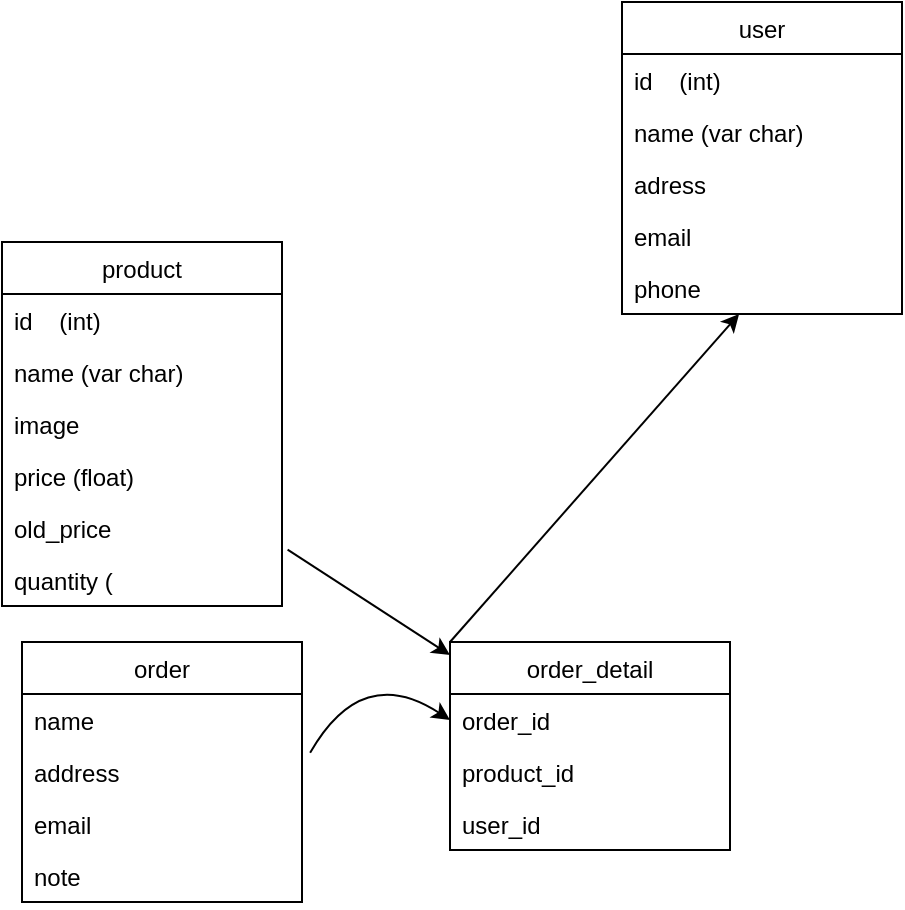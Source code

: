 <mxfile version="18.1.3" type="github">
  <diagram id="0jyBb37koaECqXDRw63p" name="Page-1">
    <mxGraphModel dx="1038" dy="547" grid="1" gridSize="10" guides="1" tooltips="1" connect="1" arrows="1" fold="1" page="1" pageScale="1" pageWidth="827" pageHeight="1169" math="0" shadow="0">
      <root>
        <mxCell id="0" />
        <mxCell id="1" parent="0" />
        <mxCell id="PmpdL_CQgBLm4i7yz410-1" value="product" style="swimlane;fontStyle=0;childLayout=stackLayout;horizontal=1;startSize=26;fillColor=none;horizontalStack=0;resizeParent=1;resizeParentMax=0;resizeLast=0;collapsible=1;marginBottom=0;" vertex="1" parent="1">
          <mxGeometry x="120" y="150" width="140" height="182" as="geometry" />
        </mxCell>
        <mxCell id="PmpdL_CQgBLm4i7yz410-2" value="id    (int)    " style="text;strokeColor=none;fillColor=none;align=left;verticalAlign=top;spacingLeft=4;spacingRight=4;overflow=hidden;rotatable=0;points=[[0,0.5],[1,0.5]];portConstraint=eastwest;" vertex="1" parent="PmpdL_CQgBLm4i7yz410-1">
          <mxGeometry y="26" width="140" height="26" as="geometry" />
        </mxCell>
        <mxCell id="PmpdL_CQgBLm4i7yz410-3" value="name (var char)" style="text;strokeColor=none;fillColor=none;align=left;verticalAlign=top;spacingLeft=4;spacingRight=4;overflow=hidden;rotatable=0;points=[[0,0.5],[1,0.5]];portConstraint=eastwest;" vertex="1" parent="PmpdL_CQgBLm4i7yz410-1">
          <mxGeometry y="52" width="140" height="26" as="geometry" />
        </mxCell>
        <mxCell id="PmpdL_CQgBLm4i7yz410-4" value="image" style="text;strokeColor=none;fillColor=none;align=left;verticalAlign=top;spacingLeft=4;spacingRight=4;overflow=hidden;rotatable=0;points=[[0,0.5],[1,0.5]];portConstraint=eastwest;" vertex="1" parent="PmpdL_CQgBLm4i7yz410-1">
          <mxGeometry y="78" width="140" height="26" as="geometry" />
        </mxCell>
        <mxCell id="PmpdL_CQgBLm4i7yz410-5" value="price (float)" style="text;strokeColor=none;fillColor=none;align=left;verticalAlign=top;spacingLeft=4;spacingRight=4;overflow=hidden;rotatable=0;points=[[0,0.5],[1,0.5]];portConstraint=eastwest;" vertex="1" parent="PmpdL_CQgBLm4i7yz410-1">
          <mxGeometry y="104" width="140" height="26" as="geometry" />
        </mxCell>
        <mxCell id="PmpdL_CQgBLm4i7yz410-6" value="old_price" style="text;strokeColor=none;fillColor=none;align=left;verticalAlign=top;spacingLeft=4;spacingRight=4;overflow=hidden;rotatable=0;points=[[0,0.5],[1,0.5]];portConstraint=eastwest;" vertex="1" parent="PmpdL_CQgBLm4i7yz410-1">
          <mxGeometry y="130" width="140" height="26" as="geometry" />
        </mxCell>
        <mxCell id="PmpdL_CQgBLm4i7yz410-7" value="quantity (" style="text;strokeColor=none;fillColor=none;align=left;verticalAlign=top;spacingLeft=4;spacingRight=4;overflow=hidden;rotatable=0;points=[[0,0.5],[1,0.5]];portConstraint=eastwest;" vertex="1" parent="PmpdL_CQgBLm4i7yz410-1">
          <mxGeometry y="156" width="140" height="26" as="geometry" />
        </mxCell>
        <mxCell id="PmpdL_CQgBLm4i7yz410-8" value="user" style="swimlane;fontStyle=0;childLayout=stackLayout;horizontal=1;startSize=26;fillColor=none;horizontalStack=0;resizeParent=1;resizeParentMax=0;resizeLast=0;collapsible=1;marginBottom=0;" vertex="1" parent="1">
          <mxGeometry x="430" y="30" width="140" height="156" as="geometry" />
        </mxCell>
        <mxCell id="PmpdL_CQgBLm4i7yz410-9" value="id    (int)    " style="text;strokeColor=none;fillColor=none;align=left;verticalAlign=top;spacingLeft=4;spacingRight=4;overflow=hidden;rotatable=0;points=[[0,0.5],[1,0.5]];portConstraint=eastwest;" vertex="1" parent="PmpdL_CQgBLm4i7yz410-8">
          <mxGeometry y="26" width="140" height="26" as="geometry" />
        </mxCell>
        <mxCell id="PmpdL_CQgBLm4i7yz410-10" value="name (var char)" style="text;strokeColor=none;fillColor=none;align=left;verticalAlign=top;spacingLeft=4;spacingRight=4;overflow=hidden;rotatable=0;points=[[0,0.5],[1,0.5]];portConstraint=eastwest;" vertex="1" parent="PmpdL_CQgBLm4i7yz410-8">
          <mxGeometry y="52" width="140" height="26" as="geometry" />
        </mxCell>
        <mxCell id="PmpdL_CQgBLm4i7yz410-11" value="adress" style="text;strokeColor=none;fillColor=none;align=left;verticalAlign=top;spacingLeft=4;spacingRight=4;overflow=hidden;rotatable=0;points=[[0,0.5],[1,0.5]];portConstraint=eastwest;" vertex="1" parent="PmpdL_CQgBLm4i7yz410-8">
          <mxGeometry y="78" width="140" height="26" as="geometry" />
        </mxCell>
        <mxCell id="PmpdL_CQgBLm4i7yz410-12" value="email" style="text;strokeColor=none;fillColor=none;align=left;verticalAlign=top;spacingLeft=4;spacingRight=4;overflow=hidden;rotatable=0;points=[[0,0.5],[1,0.5]];portConstraint=eastwest;" vertex="1" parent="PmpdL_CQgBLm4i7yz410-8">
          <mxGeometry y="104" width="140" height="26" as="geometry" />
        </mxCell>
        <mxCell id="PmpdL_CQgBLm4i7yz410-15" value="phone" style="text;strokeColor=none;fillColor=none;align=left;verticalAlign=top;spacingLeft=4;spacingRight=4;overflow=hidden;rotatable=0;points=[[0,0.5],[1,0.5]];portConstraint=eastwest;" vertex="1" parent="PmpdL_CQgBLm4i7yz410-8">
          <mxGeometry y="130" width="140" height="26" as="geometry" />
        </mxCell>
        <mxCell id="PmpdL_CQgBLm4i7yz410-16" value="order" style="swimlane;fontStyle=0;childLayout=stackLayout;horizontal=1;startSize=26;fillColor=none;horizontalStack=0;resizeParent=1;resizeParentMax=0;resizeLast=0;collapsible=1;marginBottom=0;" vertex="1" parent="1">
          <mxGeometry x="130" y="350" width="140" height="130" as="geometry" />
        </mxCell>
        <mxCell id="PmpdL_CQgBLm4i7yz410-17" value="name" style="text;strokeColor=none;fillColor=none;align=left;verticalAlign=top;spacingLeft=4;spacingRight=4;overflow=hidden;rotatable=0;points=[[0,0.5],[1,0.5]];portConstraint=eastwest;" vertex="1" parent="PmpdL_CQgBLm4i7yz410-16">
          <mxGeometry y="26" width="140" height="26" as="geometry" />
        </mxCell>
        <mxCell id="PmpdL_CQgBLm4i7yz410-18" value="address" style="text;strokeColor=none;fillColor=none;align=left;verticalAlign=top;spacingLeft=4;spacingRight=4;overflow=hidden;rotatable=0;points=[[0,0.5],[1,0.5]];portConstraint=eastwest;" vertex="1" parent="PmpdL_CQgBLm4i7yz410-16">
          <mxGeometry y="52" width="140" height="26" as="geometry" />
        </mxCell>
        <mxCell id="PmpdL_CQgBLm4i7yz410-26" value="email" style="text;strokeColor=none;fillColor=none;align=left;verticalAlign=top;spacingLeft=4;spacingRight=4;overflow=hidden;rotatable=0;points=[[0,0.5],[1,0.5]];portConstraint=eastwest;" vertex="1" parent="PmpdL_CQgBLm4i7yz410-16">
          <mxGeometry y="78" width="140" height="26" as="geometry" />
        </mxCell>
        <mxCell id="PmpdL_CQgBLm4i7yz410-27" value="note" style="text;strokeColor=none;fillColor=none;align=left;verticalAlign=top;spacingLeft=4;spacingRight=4;overflow=hidden;rotatable=0;points=[[0,0.5],[1,0.5]];portConstraint=eastwest;" vertex="1" parent="PmpdL_CQgBLm4i7yz410-16">
          <mxGeometry y="104" width="140" height="26" as="geometry" />
        </mxCell>
        <mxCell id="PmpdL_CQgBLm4i7yz410-20" value="order_detail" style="swimlane;fontStyle=0;childLayout=stackLayout;horizontal=1;startSize=26;fillColor=none;horizontalStack=0;resizeParent=1;resizeParentMax=0;resizeLast=0;collapsible=1;marginBottom=0;" vertex="1" parent="1">
          <mxGeometry x="344" y="350" width="140" height="104" as="geometry" />
        </mxCell>
        <mxCell id="PmpdL_CQgBLm4i7yz410-21" value="order_id" style="text;strokeColor=none;fillColor=none;align=left;verticalAlign=top;spacingLeft=4;spacingRight=4;overflow=hidden;rotatable=0;points=[[0,0.5],[1,0.5]];portConstraint=eastwest;" vertex="1" parent="PmpdL_CQgBLm4i7yz410-20">
          <mxGeometry y="26" width="140" height="26" as="geometry" />
        </mxCell>
        <mxCell id="PmpdL_CQgBLm4i7yz410-22" value="product_id" style="text;strokeColor=none;fillColor=none;align=left;verticalAlign=top;spacingLeft=4;spacingRight=4;overflow=hidden;rotatable=0;points=[[0,0.5],[1,0.5]];portConstraint=eastwest;" vertex="1" parent="PmpdL_CQgBLm4i7yz410-20">
          <mxGeometry y="52" width="140" height="26" as="geometry" />
        </mxCell>
        <mxCell id="PmpdL_CQgBLm4i7yz410-34" value="user_id" style="text;strokeColor=none;fillColor=none;align=left;verticalAlign=top;spacingLeft=4;spacingRight=4;overflow=hidden;rotatable=0;points=[[0,0.5],[1,0.5]];portConstraint=eastwest;" vertex="1" parent="PmpdL_CQgBLm4i7yz410-20">
          <mxGeometry y="78" width="140" height="26" as="geometry" />
        </mxCell>
        <mxCell id="PmpdL_CQgBLm4i7yz410-31" value="" style="endArrow=classic;html=1;rounded=0;curved=1;exitX=1.02;exitY=-0.085;exitDx=0;exitDy=0;exitPerimeter=0;" edge="1" parent="1" source="PmpdL_CQgBLm4i7yz410-7" target="PmpdL_CQgBLm4i7yz410-20">
          <mxGeometry width="50" height="50" relative="1" as="geometry">
            <mxPoint x="390" y="310" as="sourcePoint" />
            <mxPoint x="440" y="260" as="targetPoint" />
          </mxGeometry>
        </mxCell>
        <mxCell id="PmpdL_CQgBLm4i7yz410-32" value="" style="endArrow=classic;html=1;rounded=0;curved=1;exitX=1.029;exitY=1.131;exitDx=0;exitDy=0;exitPerimeter=0;entryX=0;entryY=0.5;entryDx=0;entryDy=0;" edge="1" parent="1" source="PmpdL_CQgBLm4i7yz410-17" target="PmpdL_CQgBLm4i7yz410-21">
          <mxGeometry width="50" height="50" relative="1" as="geometry">
            <mxPoint x="390" y="310" as="sourcePoint" />
            <mxPoint x="440" y="260" as="targetPoint" />
            <Array as="points">
              <mxPoint x="300" y="360" />
            </Array>
          </mxGeometry>
        </mxCell>
        <mxCell id="PmpdL_CQgBLm4i7yz410-33" value="" style="endArrow=classic;html=1;rounded=0;curved=1;exitX=0;exitY=0;exitDx=0;exitDy=0;" edge="1" parent="1" source="PmpdL_CQgBLm4i7yz410-20" target="PmpdL_CQgBLm4i7yz410-15">
          <mxGeometry width="50" height="50" relative="1" as="geometry">
            <mxPoint x="390" y="310" as="sourcePoint" />
            <mxPoint x="440" y="260" as="targetPoint" />
          </mxGeometry>
        </mxCell>
      </root>
    </mxGraphModel>
  </diagram>
</mxfile>
